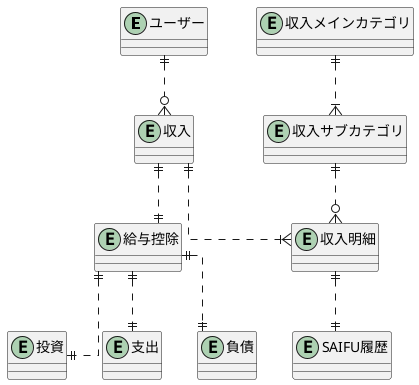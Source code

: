 @startuml ER_Concept
skinparam linetype ortho

' Entity
entity "ユーザー" as user {
}

entity "SAIFU履歴" as saifuHistory {
}

entity "収入" as income {
}

entity "収入明細" as incomeDetail {
}

entity "収入メインカテゴリ" as incomeCategoryMain {
}

entity "収入サブカテゴリ" as incomeCategorySub {
}

entity "給与控除" as salaryDeduction {
}

entity "投資" as investment {
}

entity "支出" as expense {
}

entity "負債" as debt {
}

' Relation

' Income
incomeCategoryMain ||..|{incomeCategorySub
incomeCategorySub ||..o{incomeDetail
user ||..o{income
income ||..|{incomeDetail
incomeDetail ||..||saifuHistory
income ||..||salaryDeduction
salaryDeduction ||..||investment
salaryDeduction ||..||expense
salaryDeduction ||..||debt

@enduml